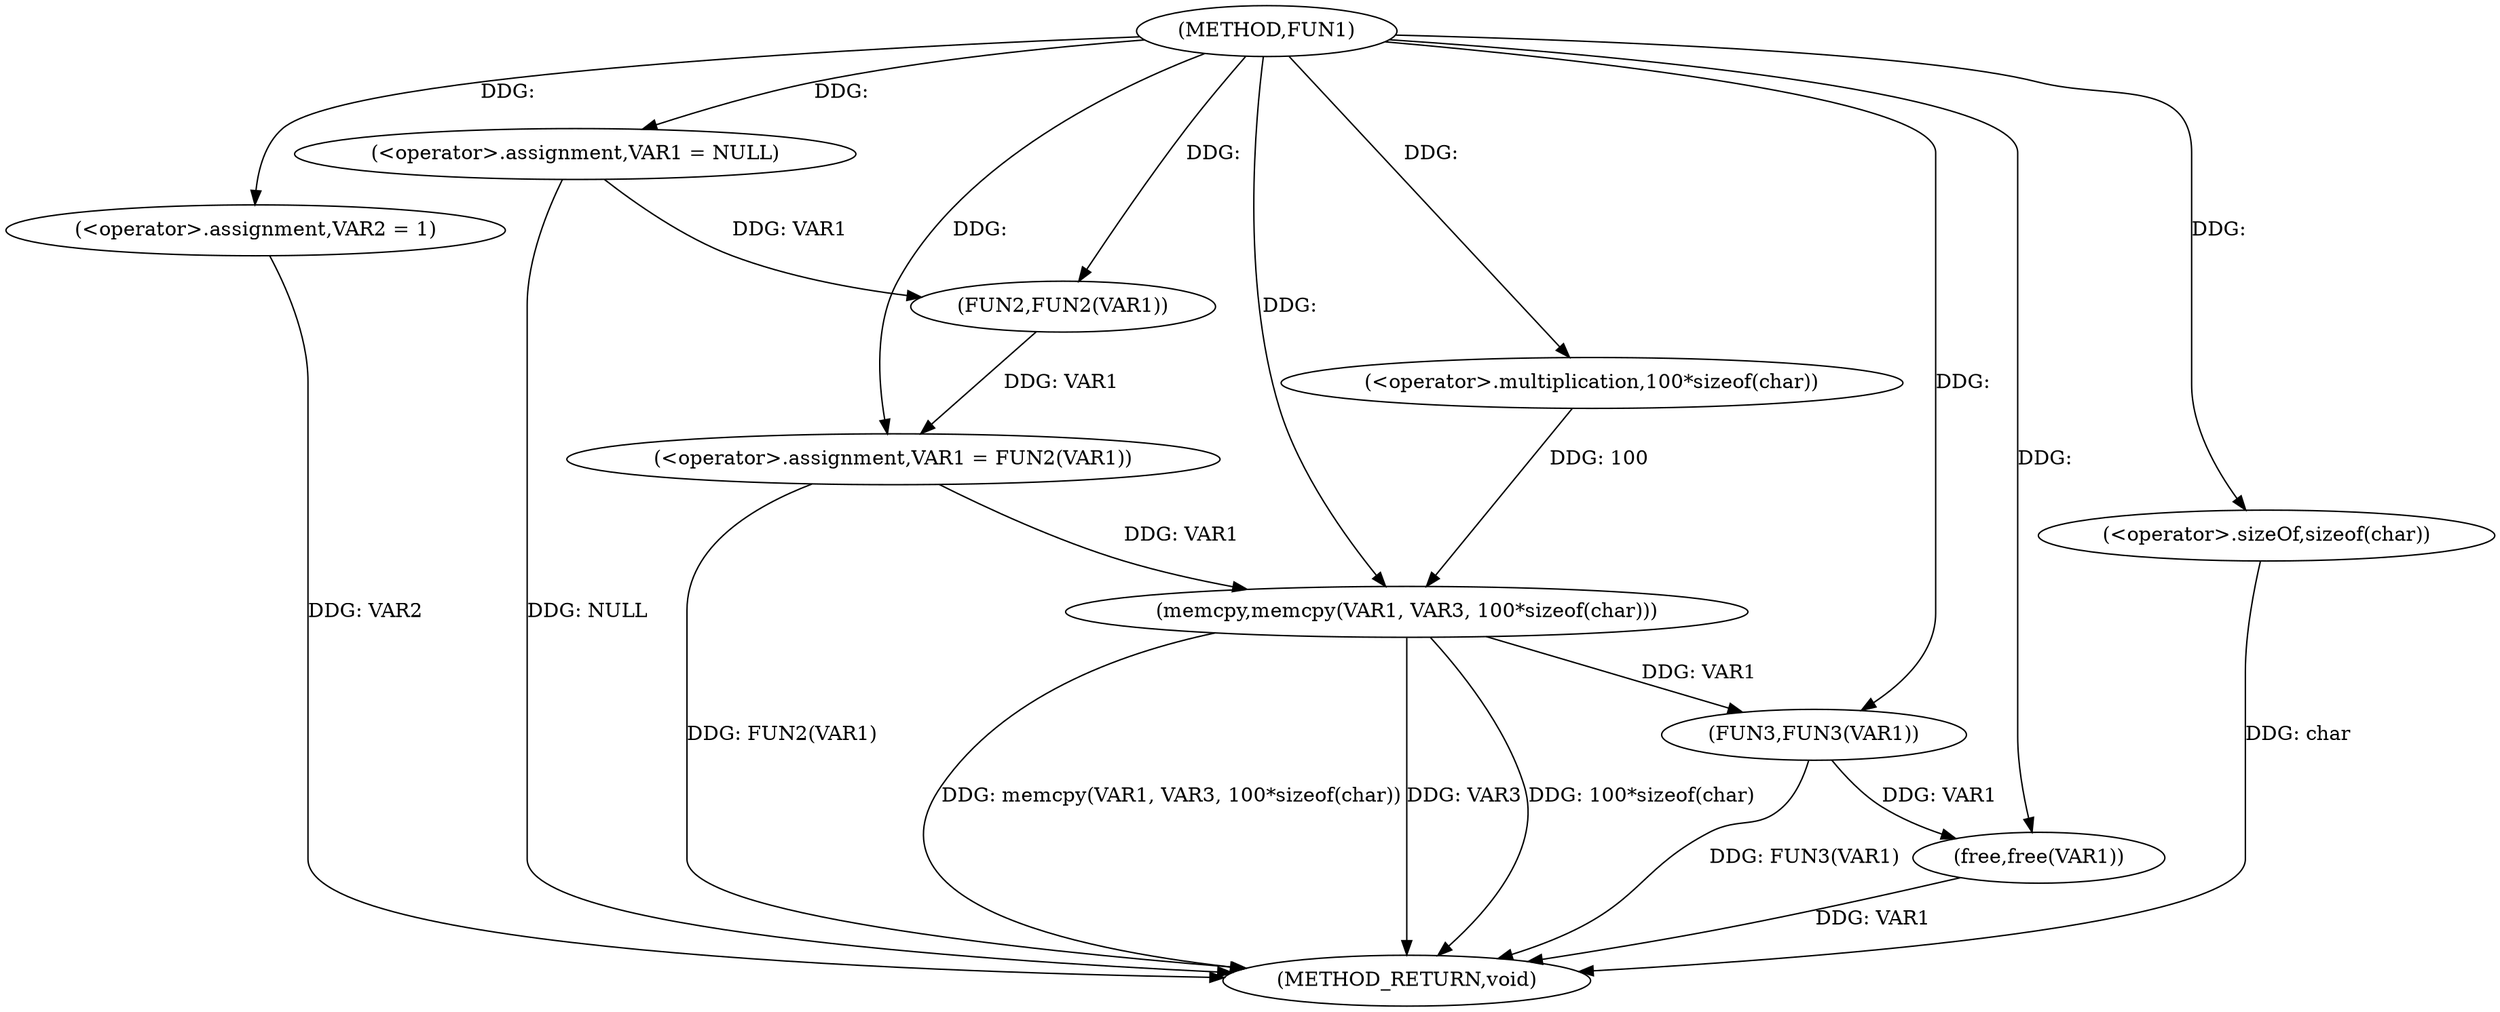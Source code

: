 digraph FUN1 {  
"1000100" [label = "(METHOD,FUN1)" ]
"1000126" [label = "(METHOD_RETURN,void)" ]
"1000103" [label = "(<operator>.assignment,VAR1 = NULL)" ]
"1000106" [label = "(<operator>.assignment,VAR2 = 1)" ]
"1000109" [label = "(<operator>.assignment,VAR1 = FUN2(VAR1))" ]
"1000111" [label = "(FUN2,FUN2(VAR1))" ]
"1000115" [label = "(memcpy,memcpy(VAR1, VAR3, 100*sizeof(char)))" ]
"1000118" [label = "(<operator>.multiplication,100*sizeof(char))" ]
"1000120" [label = "(<operator>.sizeOf,sizeof(char))" ]
"1000122" [label = "(FUN3,FUN3(VAR1))" ]
"1000124" [label = "(free,free(VAR1))" ]
  "1000115" -> "1000126"  [ label = "DDG: VAR3"] 
  "1000124" -> "1000126"  [ label = "DDG: VAR1"] 
  "1000106" -> "1000126"  [ label = "DDG: VAR2"] 
  "1000103" -> "1000126"  [ label = "DDG: NULL"] 
  "1000115" -> "1000126"  [ label = "DDG: 100*sizeof(char)"] 
  "1000122" -> "1000126"  [ label = "DDG: FUN3(VAR1)"] 
  "1000109" -> "1000126"  [ label = "DDG: FUN2(VAR1)"] 
  "1000115" -> "1000126"  [ label = "DDG: memcpy(VAR1, VAR3, 100*sizeof(char))"] 
  "1000120" -> "1000126"  [ label = "DDG: char"] 
  "1000100" -> "1000103"  [ label = "DDG: "] 
  "1000100" -> "1000106"  [ label = "DDG: "] 
  "1000111" -> "1000109"  [ label = "DDG: VAR1"] 
  "1000100" -> "1000109"  [ label = "DDG: "] 
  "1000103" -> "1000111"  [ label = "DDG: VAR1"] 
  "1000100" -> "1000111"  [ label = "DDG: "] 
  "1000109" -> "1000115"  [ label = "DDG: VAR1"] 
  "1000100" -> "1000115"  [ label = "DDG: "] 
  "1000118" -> "1000115"  [ label = "DDG: 100"] 
  "1000100" -> "1000118"  [ label = "DDG: "] 
  "1000100" -> "1000120"  [ label = "DDG: "] 
  "1000115" -> "1000122"  [ label = "DDG: VAR1"] 
  "1000100" -> "1000122"  [ label = "DDG: "] 
  "1000122" -> "1000124"  [ label = "DDG: VAR1"] 
  "1000100" -> "1000124"  [ label = "DDG: "] 
}
